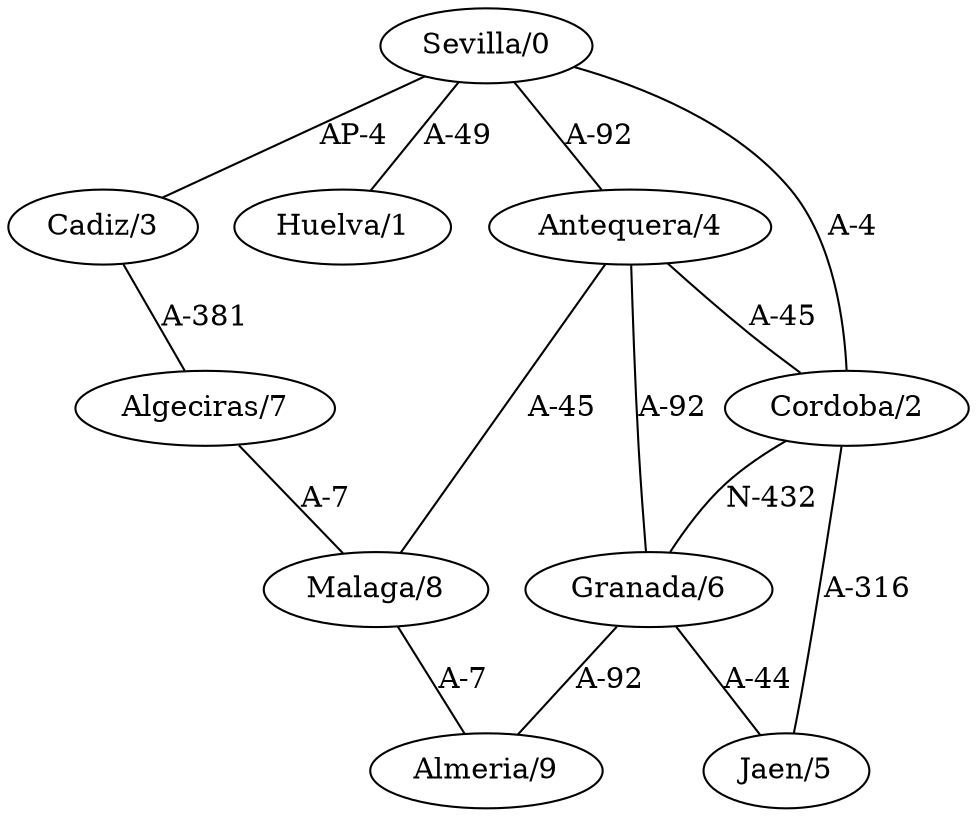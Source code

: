 strict graph G {
  0 [ label="Sevilla/0" ];
  3 [ label="Cadiz/3" ];
  1 [ label="Huelva/1" ];
  2 [ label="Cordoba/2" ];
  8 [ label="Malaga/8" ];
  4 [ label="Antequera/4" ];
  9 [ label="Almeria/9" ];
  6 [ label="Granada/6" ];
  5 [ label="Jaen/5" ];
  7 [ label="Algeciras/7" ];
  0 -- 1 [ label="A-49" ];
  0 -- 2 [ label="A-4" ];
  0 -- 3 [ label="AP-4" ];
  0 -- 4 [ label="A-92" ];
  4 -- 6 [ label="A-92" ];
  4 -- 8 [ label="A-45" ];
  4 -- 2 [ label="A-45" ];
  8 -- 9 [ label="A-7" ];
  2 -- 5 [ label="A-316" ];
  2 -- 6 [ label="N-432" ];
  6 -- 9 [ label="A-92" ];
  6 -- 5 [ label="A-44" ];
  3 -- 7 [ label="A-381" ];
  7 -- 8 [ label="A-7" ];
}
